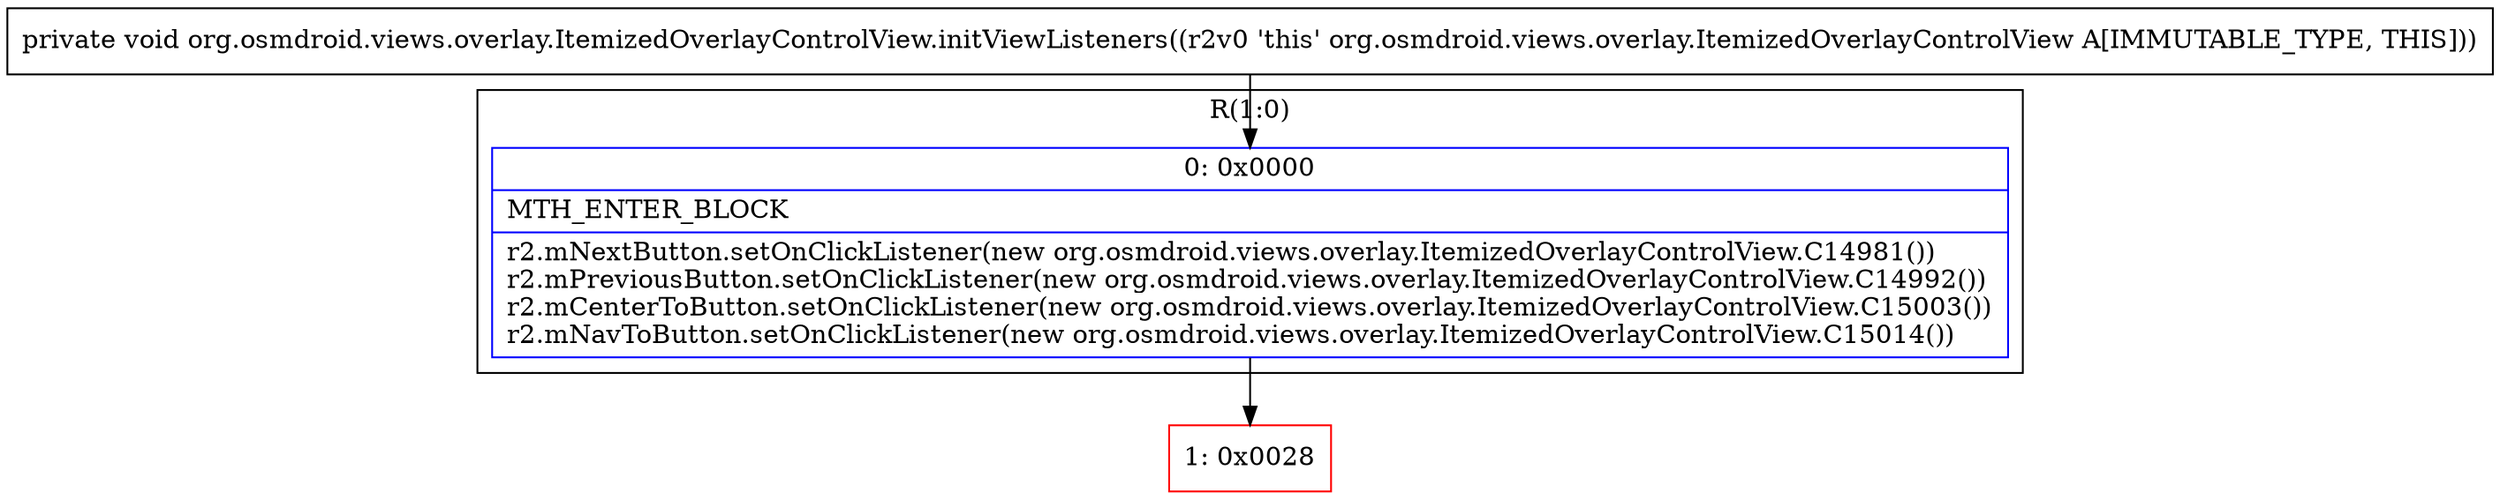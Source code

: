 digraph "CFG fororg.osmdroid.views.overlay.ItemizedOverlayControlView.initViewListeners()V" {
subgraph cluster_Region_2045208486 {
label = "R(1:0)";
node [shape=record,color=blue];
Node_0 [shape=record,label="{0\:\ 0x0000|MTH_ENTER_BLOCK\l|r2.mNextButton.setOnClickListener(new org.osmdroid.views.overlay.ItemizedOverlayControlView.C14981())\lr2.mPreviousButton.setOnClickListener(new org.osmdroid.views.overlay.ItemizedOverlayControlView.C14992())\lr2.mCenterToButton.setOnClickListener(new org.osmdroid.views.overlay.ItemizedOverlayControlView.C15003())\lr2.mNavToButton.setOnClickListener(new org.osmdroid.views.overlay.ItemizedOverlayControlView.C15014())\l}"];
}
Node_1 [shape=record,color=red,label="{1\:\ 0x0028}"];
MethodNode[shape=record,label="{private void org.osmdroid.views.overlay.ItemizedOverlayControlView.initViewListeners((r2v0 'this' org.osmdroid.views.overlay.ItemizedOverlayControlView A[IMMUTABLE_TYPE, THIS])) }"];
MethodNode -> Node_0;
Node_0 -> Node_1;
}

